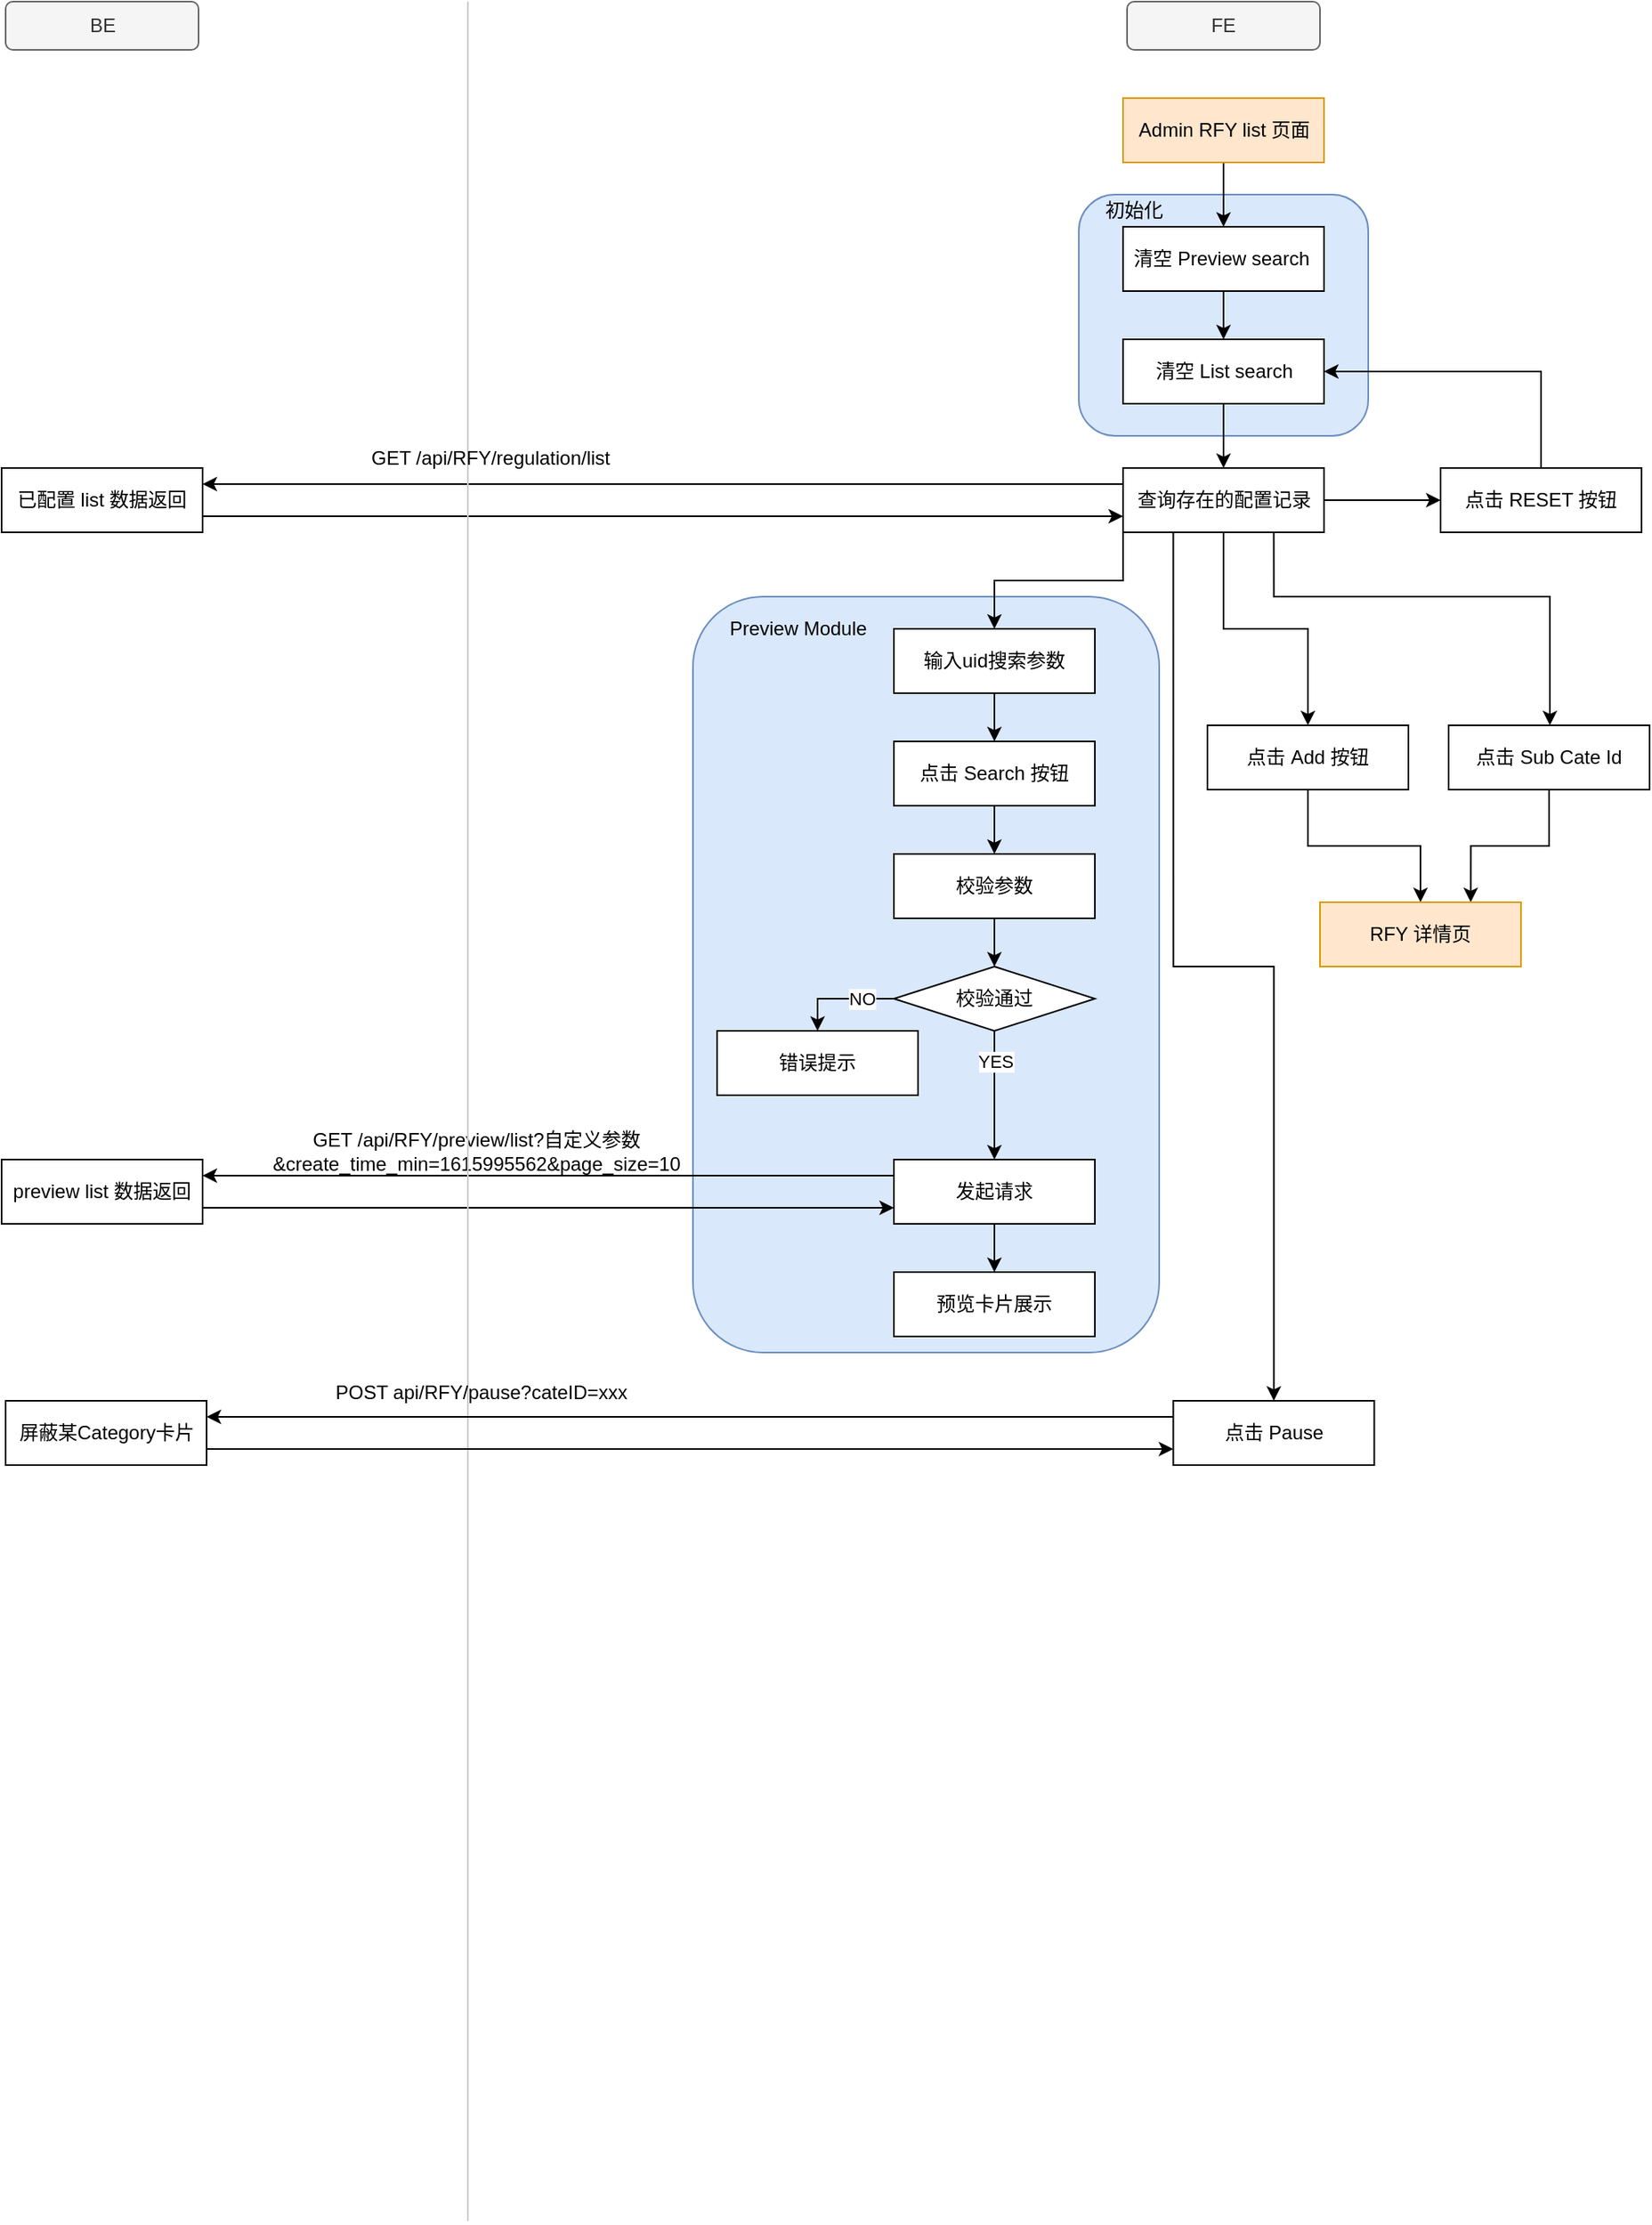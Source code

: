 <mxfile version="15.5.2" type="github">
  <diagram id="kgpKYQtTHZ0yAKxKKP6v" name="RFY list">
    <mxGraphModel dx="2377" dy="981" grid="1" gridSize="10" guides="1" tooltips="1" connect="1" arrows="1" fold="1" page="1" pageScale="1" pageWidth="850" pageHeight="1100" math="0" shadow="0">
      <root>
        <mxCell id="0" />
        <mxCell id="1" parent="0" />
        <mxCell id="Wf9ahl17IKWZHpn9u9it-5" value="" style="rounded=1;whiteSpace=wrap;html=1;fillColor=#dae8fc;strokeColor=#6c8ebf;" vertex="1" parent="1">
          <mxGeometry x="550" y="130" width="180" height="150" as="geometry" />
        </mxCell>
        <mxCell id="Wf9ahl17IKWZHpn9u9it-92" value="" style="rounded=1;whiteSpace=wrap;html=1;fillColor=#dae8fc;strokeColor=#6c8ebf;" vertex="1" parent="1">
          <mxGeometry x="310" y="380" width="290" height="470" as="geometry" />
        </mxCell>
        <mxCell id="Wf9ahl17IKWZHpn9u9it-6" style="edgeStyle=orthogonalEdgeStyle;rounded=0;orthogonalLoop=1;jettySize=auto;html=1;exitX=0.5;exitY=1;exitDx=0;exitDy=0;entryX=0.5;entryY=0;entryDx=0;entryDy=0;" edge="1" parent="1" source="Wf9ahl17IKWZHpn9u9it-7" target="Wf9ahl17IKWZHpn9u9it-13">
          <mxGeometry relative="1" as="geometry" />
        </mxCell>
        <mxCell id="Wf9ahl17IKWZHpn9u9it-7" value="Admin RFY list 页面" style="rounded=0;whiteSpace=wrap;html=1;fillColor=#ffe6cc;strokeColor=#d79b00;" vertex="1" parent="1">
          <mxGeometry x="577.5" y="70" width="125" height="40" as="geometry" />
        </mxCell>
        <mxCell id="Wf9ahl17IKWZHpn9u9it-8" value="BE" style="rounded=1;whiteSpace=wrap;html=1;fillColor=#f5f5f5;strokeColor=#666666;fontColor=#333333;" vertex="1" parent="1">
          <mxGeometry x="-117.5" y="10" width="120" height="30" as="geometry" />
        </mxCell>
        <mxCell id="Wf9ahl17IKWZHpn9u9it-9" value="FE" style="rounded=1;whiteSpace=wrap;html=1;fillColor=#f5f5f5;strokeColor=#666666;fontColor=#333333;" vertex="1" parent="1">
          <mxGeometry x="580" y="10" width="120" height="30" as="geometry" />
        </mxCell>
        <mxCell id="Wf9ahl17IKWZHpn9u9it-10" style="edgeStyle=orthogonalEdgeStyle;rounded=0;orthogonalLoop=1;jettySize=auto;html=1;exitX=1;exitY=0.75;exitDx=0;exitDy=0;entryX=0;entryY=0.75;entryDx=0;entryDy=0;" edge="1" parent="1" source="Wf9ahl17IKWZHpn9u9it-11" target="Wf9ahl17IKWZHpn9u9it-88">
          <mxGeometry relative="1" as="geometry">
            <mxPoint x="577.5" y="335" as="targetPoint" />
          </mxGeometry>
        </mxCell>
        <mxCell id="Wf9ahl17IKWZHpn9u9it-11" value="已配置 list 数据返回" style="rounded=0;whiteSpace=wrap;html=1;" vertex="1" parent="1">
          <mxGeometry x="-120.0" y="300" width="125" height="40" as="geometry" />
        </mxCell>
        <mxCell id="Wf9ahl17IKWZHpn9u9it-12" style="edgeStyle=orthogonalEdgeStyle;rounded=0;orthogonalLoop=1;jettySize=auto;html=1;exitX=0.5;exitY=1;exitDx=0;exitDy=0;entryX=0.5;entryY=0;entryDx=0;entryDy=0;" edge="1" parent="1" source="Wf9ahl17IKWZHpn9u9it-13" target="Wf9ahl17IKWZHpn9u9it-15">
          <mxGeometry relative="1" as="geometry" />
        </mxCell>
        <mxCell id="Wf9ahl17IKWZHpn9u9it-13" value="清空 Preview search&amp;nbsp;" style="rounded=0;whiteSpace=wrap;html=1;" vertex="1" parent="1">
          <mxGeometry x="577.5" y="150" width="125" height="40" as="geometry" />
        </mxCell>
        <mxCell id="Wf9ahl17IKWZHpn9u9it-89" style="edgeStyle=orthogonalEdgeStyle;rounded=0;orthogonalLoop=1;jettySize=auto;html=1;exitX=0.5;exitY=1;exitDx=0;exitDy=0;" edge="1" parent="1" source="Wf9ahl17IKWZHpn9u9it-15" target="Wf9ahl17IKWZHpn9u9it-88">
          <mxGeometry relative="1" as="geometry" />
        </mxCell>
        <mxCell id="Wf9ahl17IKWZHpn9u9it-15" value="清空 List search" style="rounded=0;whiteSpace=wrap;html=1;" vertex="1" parent="1">
          <mxGeometry x="577.5" y="220" width="125" height="40" as="geometry" />
        </mxCell>
        <mxCell id="Wf9ahl17IKWZHpn9u9it-106" style="edgeStyle=orthogonalEdgeStyle;rounded=0;jumpStyle=arc;orthogonalLoop=1;jettySize=auto;html=1;exitX=0;exitY=1;exitDx=0;exitDy=0;" edge="1" parent="1" source="Wf9ahl17IKWZHpn9u9it-88" target="Wf9ahl17IKWZHpn9u9it-29">
          <mxGeometry relative="1" as="geometry" />
        </mxCell>
        <mxCell id="Wf9ahl17IKWZHpn9u9it-107" style="edgeStyle=orthogonalEdgeStyle;rounded=0;jumpStyle=arc;orthogonalLoop=1;jettySize=auto;html=1;exitX=0.25;exitY=1;exitDx=0;exitDy=0;" edge="1" parent="1" source="Wf9ahl17IKWZHpn9u9it-88" target="Wf9ahl17IKWZHpn9u9it-102">
          <mxGeometry relative="1" as="geometry" />
        </mxCell>
        <mxCell id="Wf9ahl17IKWZHpn9u9it-115" style="edgeStyle=orthogonalEdgeStyle;rounded=0;jumpStyle=arc;orthogonalLoop=1;jettySize=auto;html=1;exitX=1;exitY=0.5;exitDx=0;exitDy=0;entryX=0;entryY=0.5;entryDx=0;entryDy=0;" edge="1" parent="1" source="Wf9ahl17IKWZHpn9u9it-88" target="Wf9ahl17IKWZHpn9u9it-38">
          <mxGeometry relative="1" as="geometry" />
        </mxCell>
        <mxCell id="Wf9ahl17IKWZHpn9u9it-117" style="edgeStyle=orthogonalEdgeStyle;rounded=0;jumpStyle=arc;orthogonalLoop=1;jettySize=auto;html=1;exitX=0.5;exitY=1;exitDx=0;exitDy=0;" edge="1" parent="1" source="Wf9ahl17IKWZHpn9u9it-88" target="Wf9ahl17IKWZHpn9u9it-55">
          <mxGeometry relative="1" as="geometry" />
        </mxCell>
        <mxCell id="Wf9ahl17IKWZHpn9u9it-118" style="edgeStyle=orthogonalEdgeStyle;rounded=0;jumpStyle=arc;orthogonalLoop=1;jettySize=auto;html=1;exitX=0.75;exitY=1;exitDx=0;exitDy=0;" edge="1" parent="1" source="Wf9ahl17IKWZHpn9u9it-88" target="Wf9ahl17IKWZHpn9u9it-49">
          <mxGeometry relative="1" as="geometry">
            <Array as="points">
              <mxPoint x="671" y="380" />
              <mxPoint x="843" y="380" />
            </Array>
          </mxGeometry>
        </mxCell>
        <mxCell id="Wf9ahl17IKWZHpn9u9it-88" value="查询存在的配置记录" style="rounded=0;whiteSpace=wrap;html=1;" vertex="1" parent="1">
          <mxGeometry x="577.5" y="300" width="125" height="40" as="geometry" />
        </mxCell>
        <mxCell id="Wf9ahl17IKWZHpn9u9it-18" style="edgeStyle=orthogonalEdgeStyle;rounded=0;orthogonalLoop=1;jettySize=auto;html=1;exitX=0;exitY=0.25;exitDx=0;exitDy=0;entryX=1;entryY=0.25;entryDx=0;entryDy=0;" edge="1" parent="1" source="Wf9ahl17IKWZHpn9u9it-88" target="Wf9ahl17IKWZHpn9u9it-11">
          <mxGeometry relative="1" as="geometry">
            <mxPoint x="577.5" y="305" as="sourcePoint" />
          </mxGeometry>
        </mxCell>
        <mxCell id="Wf9ahl17IKWZHpn9u9it-27" value="初始化" style="text;html=1;align=center;verticalAlign=middle;resizable=0;points=[];autosize=1;strokeColor=none;" vertex="1" parent="1">
          <mxGeometry x="558.75" y="130" width="50" height="20" as="geometry" />
        </mxCell>
        <mxCell id="Wf9ahl17IKWZHpn9u9it-28" style="edgeStyle=orthogonalEdgeStyle;rounded=0;orthogonalLoop=1;jettySize=auto;html=1;exitX=0.5;exitY=1;exitDx=0;exitDy=0;" edge="1" parent="1" source="Wf9ahl17IKWZHpn9u9it-29" target="Wf9ahl17IKWZHpn9u9it-31">
          <mxGeometry relative="1" as="geometry" />
        </mxCell>
        <mxCell id="Wf9ahl17IKWZHpn9u9it-29" value="输入uid搜索参数" style="rounded=0;whiteSpace=wrap;html=1;" vertex="1" parent="1">
          <mxGeometry x="435.0" y="400" width="125" height="40" as="geometry" />
        </mxCell>
        <mxCell id="Wf9ahl17IKWZHpn9u9it-30" style="edgeStyle=orthogonalEdgeStyle;rounded=0;orthogonalLoop=1;jettySize=auto;html=1;exitX=0.5;exitY=1;exitDx=0;exitDy=0;" edge="1" parent="1" source="Wf9ahl17IKWZHpn9u9it-31" target="Wf9ahl17IKWZHpn9u9it-33">
          <mxGeometry relative="1" as="geometry" />
        </mxCell>
        <mxCell id="Wf9ahl17IKWZHpn9u9it-31" value="点击 Search 按钮" style="rounded=0;whiteSpace=wrap;html=1;" vertex="1" parent="1">
          <mxGeometry x="435.0" y="470" width="125" height="40" as="geometry" />
        </mxCell>
        <mxCell id="Wf9ahl17IKWZHpn9u9it-32" style="edgeStyle=orthogonalEdgeStyle;rounded=0;orthogonalLoop=1;jettySize=auto;html=1;exitX=0.5;exitY=1;exitDx=0;exitDy=0;" edge="1" parent="1" source="Wf9ahl17IKWZHpn9u9it-33" target="Wf9ahl17IKWZHpn9u9it-77">
          <mxGeometry relative="1" as="geometry" />
        </mxCell>
        <mxCell id="Wf9ahl17IKWZHpn9u9it-33" value="校验参数" style="rounded=0;whiteSpace=wrap;html=1;" vertex="1" parent="1">
          <mxGeometry x="435.0" y="540" width="125" height="40" as="geometry" />
        </mxCell>
        <mxCell id="Wf9ahl17IKWZHpn9u9it-34" style="edgeStyle=orthogonalEdgeStyle;rounded=0;orthogonalLoop=1;jettySize=auto;html=1;exitX=0;exitY=0.25;exitDx=0;exitDy=0;entryX=1;entryY=0.25;entryDx=0;entryDy=0;" edge="1" parent="1" source="Wf9ahl17IKWZHpn9u9it-35" target="Wf9ahl17IKWZHpn9u9it-79">
          <mxGeometry relative="1" as="geometry" />
        </mxCell>
        <mxCell id="Wf9ahl17IKWZHpn9u9it-96" style="edgeStyle=orthogonalEdgeStyle;rounded=0;orthogonalLoop=1;jettySize=auto;html=1;exitX=0.5;exitY=1;exitDx=0;exitDy=0;" edge="1" parent="1" source="Wf9ahl17IKWZHpn9u9it-35" target="Wf9ahl17IKWZHpn9u9it-95">
          <mxGeometry relative="1" as="geometry" />
        </mxCell>
        <mxCell id="Wf9ahl17IKWZHpn9u9it-35" value="发起请求" style="rounded=0;whiteSpace=wrap;html=1;" vertex="1" parent="1">
          <mxGeometry x="435.0" y="730" width="125" height="40" as="geometry" />
        </mxCell>
        <mxCell id="Wf9ahl17IKWZHpn9u9it-36" value="错误提示" style="rounded=0;whiteSpace=wrap;html=1;" vertex="1" parent="1">
          <mxGeometry x="325.0" y="650" width="125" height="40" as="geometry" />
        </mxCell>
        <mxCell id="Wf9ahl17IKWZHpn9u9it-116" style="edgeStyle=orthogonalEdgeStyle;rounded=0;jumpStyle=arc;orthogonalLoop=1;jettySize=auto;html=1;exitX=0.5;exitY=0;exitDx=0;exitDy=0;entryX=1;entryY=0.5;entryDx=0;entryDy=0;" edge="1" parent="1" source="Wf9ahl17IKWZHpn9u9it-38" target="Wf9ahl17IKWZHpn9u9it-15">
          <mxGeometry relative="1" as="geometry" />
        </mxCell>
        <mxCell id="Wf9ahl17IKWZHpn9u9it-38" value="点击 RESET 按钮" style="rounded=0;whiteSpace=wrap;html=1;" vertex="1" parent="1">
          <mxGeometry x="775.0" y="300" width="125" height="40" as="geometry" />
        </mxCell>
        <mxCell id="Wf9ahl17IKWZHpn9u9it-101" style="edgeStyle=orthogonalEdgeStyle;rounded=0;orthogonalLoop=1;jettySize=auto;html=1;exitX=0.5;exitY=1;exitDx=0;exitDy=0;entryX=0.75;entryY=0;entryDx=0;entryDy=0;" edge="1" parent="1" source="Wf9ahl17IKWZHpn9u9it-49" target="Wf9ahl17IKWZHpn9u9it-94">
          <mxGeometry relative="1" as="geometry" />
        </mxCell>
        <mxCell id="Wf9ahl17IKWZHpn9u9it-49" value="点击 Sub Cate Id" style="rounded=0;whiteSpace=wrap;html=1;" vertex="1" parent="1">
          <mxGeometry x="780" y="460" width="125" height="40" as="geometry" />
        </mxCell>
        <mxCell id="Wf9ahl17IKWZHpn9u9it-54" style="edgeStyle=orthogonalEdgeStyle;rounded=0;jumpStyle=arc;orthogonalLoop=1;jettySize=auto;html=1;exitX=0.5;exitY=1;exitDx=0;exitDy=0;" edge="1" parent="1" source="Wf9ahl17IKWZHpn9u9it-55" target="Wf9ahl17IKWZHpn9u9it-94">
          <mxGeometry relative="1" as="geometry">
            <mxPoint x="692.471" y="530" as="targetPoint" />
          </mxGeometry>
        </mxCell>
        <mxCell id="Wf9ahl17IKWZHpn9u9it-55" value="点击 Add 按钮" style="rounded=0;whiteSpace=wrap;html=1;" vertex="1" parent="1">
          <mxGeometry x="630.0" y="460" width="125" height="40" as="geometry" />
        </mxCell>
        <mxCell id="Wf9ahl17IKWZHpn9u9it-94" value="RFY 详情页" style="rounded=0;whiteSpace=wrap;html=1;fillColor=#ffe6cc;strokeColor=#d79b00;" vertex="1" parent="1">
          <mxGeometry x="700.0" y="570" width="125" height="40" as="geometry" />
        </mxCell>
        <mxCell id="Wf9ahl17IKWZHpn9u9it-75" style="edgeStyle=orthogonalEdgeStyle;rounded=0;orthogonalLoop=1;jettySize=auto;html=1;exitX=0.5;exitY=1;exitDx=0;exitDy=0;" edge="1" parent="1" source="Wf9ahl17IKWZHpn9u9it-77" target="Wf9ahl17IKWZHpn9u9it-35">
          <mxGeometry relative="1" as="geometry" />
        </mxCell>
        <mxCell id="Wf9ahl17IKWZHpn9u9it-76" value="YES" style="edgeLabel;html=1;align=center;verticalAlign=middle;resizable=0;points=[];" vertex="1" connectable="0" parent="Wf9ahl17IKWZHpn9u9it-75">
          <mxGeometry x="-0.52" relative="1" as="geometry">
            <mxPoint as="offset" />
          </mxGeometry>
        </mxCell>
        <mxCell id="Wf9ahl17IKWZHpn9u9it-77" value="校验通过" style="rhombus;whiteSpace=wrap;html=1;" vertex="1" parent="1">
          <mxGeometry x="435" y="610" width="125" height="40" as="geometry" />
        </mxCell>
        <mxCell id="Wf9ahl17IKWZHpn9u9it-78" style="edgeStyle=orthogonalEdgeStyle;rounded=0;orthogonalLoop=1;jettySize=auto;html=1;exitX=1;exitY=0.75;exitDx=0;exitDy=0;entryX=0;entryY=0.75;entryDx=0;entryDy=0;" edge="1" parent="1" source="Wf9ahl17IKWZHpn9u9it-79" target="Wf9ahl17IKWZHpn9u9it-35">
          <mxGeometry relative="1" as="geometry" />
        </mxCell>
        <mxCell id="Wf9ahl17IKWZHpn9u9it-79" value="preview list 数据返回" style="rounded=0;whiteSpace=wrap;html=1;" vertex="1" parent="1">
          <mxGeometry x="-120.0" y="730" width="125" height="40" as="geometry" />
        </mxCell>
        <mxCell id="Wf9ahl17IKWZHpn9u9it-80" value="GET /api/RFY/preview/list?自定义参数&lt;br&gt;&amp;amp;create_time_min=1615995562&amp;amp;page_size=10" style="text;html=1;align=center;verticalAlign=middle;resizable=0;points=[];autosize=1;strokeColor=none;" vertex="1" parent="1">
          <mxGeometry x="40" y="710" width="270" height="30" as="geometry" />
        </mxCell>
        <mxCell id="Wf9ahl17IKWZHpn9u9it-81" style="edgeStyle=orthogonalEdgeStyle;rounded=0;orthogonalLoop=1;jettySize=auto;html=1;exitX=0;exitY=0.5;exitDx=0;exitDy=0;entryX=0.5;entryY=0;entryDx=0;entryDy=0;" edge="1" parent="1" source="Wf9ahl17IKWZHpn9u9it-77" target="Wf9ahl17IKWZHpn9u9it-36">
          <mxGeometry relative="1" as="geometry">
            <mxPoint x="295" y="540" as="sourcePoint" />
            <mxPoint x="372.5" y="570" as="targetPoint" />
          </mxGeometry>
        </mxCell>
        <mxCell id="Wf9ahl17IKWZHpn9u9it-82" value="NO" style="edgeLabel;html=1;align=center;verticalAlign=middle;resizable=0;points=[];" vertex="1" connectable="0" parent="Wf9ahl17IKWZHpn9u9it-81">
          <mxGeometry x="-0.386" relative="1" as="geometry">
            <mxPoint as="offset" />
          </mxGeometry>
        </mxCell>
        <mxCell id="Wf9ahl17IKWZHpn9u9it-83" value="" style="endArrow=none;html=1;strokeColor=#CCCCCC;startArrow=none;" edge="1" parent="1">
          <mxGeometry width="50" height="50" relative="1" as="geometry">
            <mxPoint x="170" y="1390" as="sourcePoint" />
            <mxPoint x="170" y="10" as="targetPoint" />
          </mxGeometry>
        </mxCell>
        <mxCell id="Wf9ahl17IKWZHpn9u9it-86" value="GET /api/RFY/regulation/list" style="text;whiteSpace=wrap;html=1;" vertex="1" parent="1">
          <mxGeometry x="107.5" y="280" width="170" height="20" as="geometry" />
        </mxCell>
        <mxCell id="Wf9ahl17IKWZHpn9u9it-93" value="Preview Module" style="text;html=1;align=center;verticalAlign=middle;resizable=0;points=[];autosize=1;strokeColor=none;fillColor=none;" vertex="1" parent="1">
          <mxGeometry x="325" y="390" width="100" height="20" as="geometry" />
        </mxCell>
        <mxCell id="Wf9ahl17IKWZHpn9u9it-95" value="预览卡片展示" style="rounded=0;whiteSpace=wrap;html=1;" vertex="1" parent="1">
          <mxGeometry x="435.0" y="800" width="125" height="40" as="geometry" />
        </mxCell>
        <mxCell id="Wf9ahl17IKWZHpn9u9it-102" value="点击 Pause" style="rounded=0;whiteSpace=wrap;html=1;" vertex="1" parent="1">
          <mxGeometry x="608.75" y="880" width="125" height="40" as="geometry" />
        </mxCell>
        <mxCell id="Wf9ahl17IKWZHpn9u9it-108" style="edgeStyle=orthogonalEdgeStyle;rounded=0;orthogonalLoop=1;jettySize=auto;html=1;exitX=0;exitY=0.25;exitDx=0;exitDy=0;entryX=1;entryY=0.25;entryDx=0;entryDy=0;" edge="1" parent="1" target="Wf9ahl17IKWZHpn9u9it-110" source="Wf9ahl17IKWZHpn9u9it-102">
          <mxGeometry relative="1" as="geometry">
            <mxPoint x="437.5" y="890" as="sourcePoint" />
          </mxGeometry>
        </mxCell>
        <mxCell id="Wf9ahl17IKWZHpn9u9it-109" style="edgeStyle=orthogonalEdgeStyle;rounded=0;orthogonalLoop=1;jettySize=auto;html=1;exitX=1;exitY=0.75;exitDx=0;exitDy=0;entryX=0;entryY=0.75;entryDx=0;entryDy=0;" edge="1" parent="1" source="Wf9ahl17IKWZHpn9u9it-110" target="Wf9ahl17IKWZHpn9u9it-102">
          <mxGeometry relative="1" as="geometry">
            <mxPoint x="437.5" y="910" as="targetPoint" />
          </mxGeometry>
        </mxCell>
        <mxCell id="Wf9ahl17IKWZHpn9u9it-110" value="屏蔽某Category卡片" style="rounded=0;whiteSpace=wrap;html=1;" vertex="1" parent="1">
          <mxGeometry x="-117.5" y="880" width="125" height="40" as="geometry" />
        </mxCell>
        <mxCell id="Wf9ahl17IKWZHpn9u9it-111" value="POST api/RFY/pause?cateID=xxx" style="text;html=1;align=center;verticalAlign=middle;resizable=0;points=[];autosize=1;strokeColor=none;" vertex="1" parent="1">
          <mxGeometry x="77.5" y="865" width="200" height="20" as="geometry" />
        </mxCell>
      </root>
    </mxGraphModel>
  </diagram>
</mxfile>

